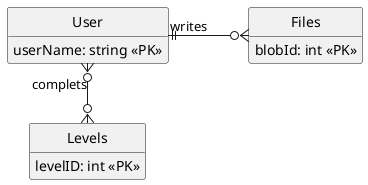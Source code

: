 @startuml
hide circle
hide empty methods
skinparam nodesep 80
skinparam linetype ortho

entity User {
    
userName: string <<PK>>
}
entity Files{ 
 
blobId: int <<PK>>

}

entity Levels {
  
levelID: int <<PK>>
}


Files }o-l-|| User: writes
User }o--o{ Levels: complets 
@enduml